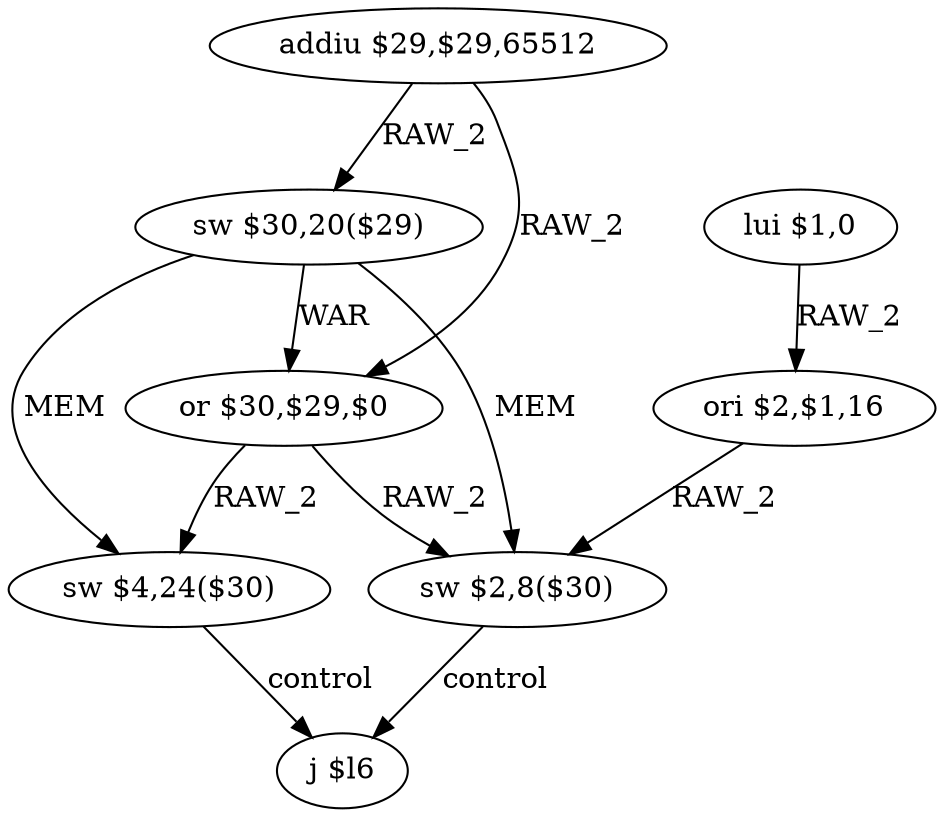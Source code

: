 digraph G1 {
node [shape = ellipse];
i0 [label = "addiu $29,$29,65512"] ;
i0 ->  i1 [label= "RAW_2"];
i0 ->  i2 [label= "RAW_2"];
i1 [label = "sw $30,20($29)"] ;
i1 ->  i2 [label= "WAR"];
i1 ->  i3 [label= "MEM"];
i1 ->  i6 [label= "MEM"];
i2 [label = "or $30,$29,$0"] ;
i2 ->  i3 [label= "RAW_2"];
i2 ->  i6 [label= "RAW_2"];
i3 [label = "sw $4,24($30)"] ;
i3 ->  i7 [label= "control"];
i7 [label = "j $l6"] ;
i6 [label = "sw $2,8($30)"] ;
i6 ->  i7 [label= "control"];
i4 [label = "lui $1,0"] ;
i4 ->  i5 [label= "RAW_2"];
i5 [label = "ori $2,$1,16"] ;
i5 ->  i6 [label= "RAW_2"];
}
